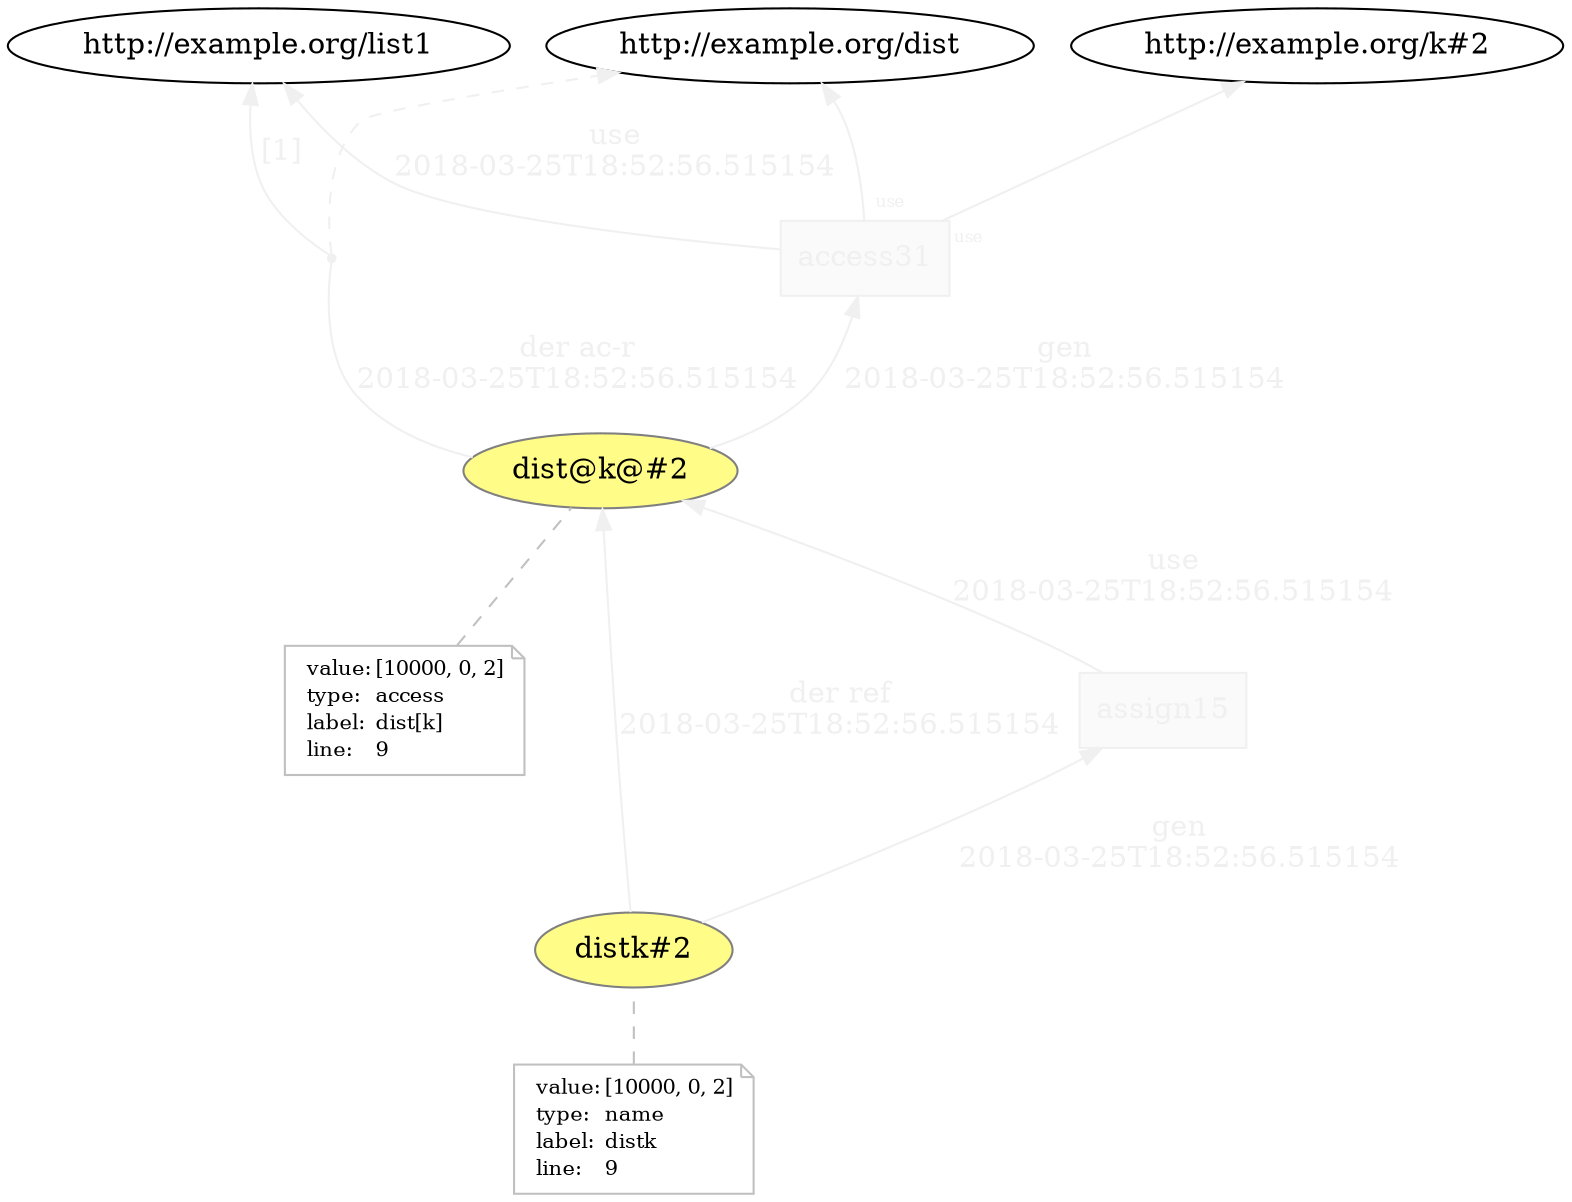digraph "PROV" { size="16,12"; rankdir="BT";
"http://example.org/dist@k@#2" [fillcolor="#FFFC87",color="#808080",style="filled",label="dist@k@#2",URL="http://example.org/dist@k@#2"]
"http://example.org/dist@k@#2-attrs" [color="gray",shape="note",fontsize="10",fontcolor="black",label=<<TABLE cellpadding="0" border="0">
	<TR>
	    <TD align="left">value:</TD>
	    <TD align="left">[10000, 0, 2]</TD>
	</TR>
	<TR>
	    <TD align="left">type:</TD>
	    <TD align="left">access</TD>
	</TR>
	<TR>
	    <TD align="left">label:</TD>
	    <TD align="left">dist[k]</TD>
	</TR>
	<TR>
	    <TD align="left">line:</TD>
	    <TD align="left">9</TD>
	</TR>
</TABLE>>]
"http://example.org/dist@k@#2-attrs" -> "http://example.org/dist@k@#2" [color="gray",style="dashed",arrowhead="none"]
"http://example.org/access31" [fillcolor="#FAFAFA",color="#F0F0F0",shape="polygon",sides="4",style="filled",fontcolor="#F0F0F0",label="access31",URL="http://example.org/access31"]
"bn0" [shape="point",label="",fontcolor="#F0F0F0",color="#F0F0F0"]
"http://example.org/dist@k@#2" -> "bn0" [fontsize="14",distance="1.5",angle="60.0",rotation="20",label="der ac-r
2018-03-25T18:52:56.515154",arrowhead="none",fontcolor="#F0F0F0",color="#F0F0F0"]
"bn0" -> "http://example.org/dist" [style="dashed",fontcolor="#F0F0F0",color="#F0F0F0"]
"bn0" -> "http://example.org/list1" [fontsize="14",distance="1.5",angle="60.0",rotation="20",label="[1]",fontcolor="#F0F0F0",color="#F0F0F0"]
"http://example.org/access31" -> "http://example.org/dist" [labelfontsize="8",labeldistance="1.5",labelangle="60.0",rotation="20",taillabel="use",fontcolor="#F0F0F0",color="#F0F0F0"]
"http://example.org/access31" -> "http://example.org/k#2" [labelfontsize="8",labeldistance="1.5",labelangle="60.0",rotation="20",taillabel="use",fontcolor="#F0F0F0",color="#F0F0F0"]
"http://example.org/distk#2" [fillcolor="#FFFC87",color="#808080",style="filled",label="distk#2",URL="http://example.org/distk#2"]
"http://example.org/distk#2-attrs" [color="gray",shape="note",fontsize="10",fontcolor="black",label=<<TABLE cellpadding="0" border="0">
	<TR>
	    <TD align="left">value:</TD>
	    <TD align="left">[10000, 0, 2]</TD>
	</TR>
	<TR>
	    <TD align="left">type:</TD>
	    <TD align="left">name</TD>
	</TR>
	<TR>
	    <TD align="left">label:</TD>
	    <TD align="left">distk</TD>
	</TR>
	<TR>
	    <TD align="left">line:</TD>
	    <TD align="left">9</TD>
	</TR>
</TABLE>>]
"http://example.org/distk#2-attrs" -> "http://example.org/distk#2" [color="gray",style="dashed",arrowhead="none"]
"http://example.org/assign15" [fillcolor="#FAFAFA",color="#F0F0F0",shape="polygon",sides="4",style="filled",fontcolor="#F0F0F0",label="assign15",URL="http://example.org/assign15"]
"http://example.org/distk#2" -> "http://example.org/dist@k@#2" [fontsize="14",distance="1.5",angle="60.0",rotation="20",label="der ref
2018-03-25T18:52:56.515154",fontcolor="#F0F0F0",color="#F0F0F0"]
"http://example.org/assign15" -> "http://example.org/dist@k@#2" [fontsize="14",distance="1.5",angle="60.0",rotation="20",label="use
2018-03-25T18:52:56.515154",fontcolor="#F0F0F0",color="#F0F0F0"]
"http://example.org/access31" -> "http://example.org/list1" [fontsize="14",distance="1.5",angle="60.0",rotation="20",label="use
2018-03-25T18:52:56.515154",fontcolor="#F0F0F0",color="#F0F0F0"]
"http://example.org/distk#2" -> "http://example.org/assign15" [fontsize="14",distance="1.5",angle="60.0",rotation="20",label="gen
2018-03-25T18:52:56.515154",fontcolor="#F0F0F0",color="#F0F0F0"]
"http://example.org/dist@k@#2" -> "http://example.org/access31" [fontsize="14",distance="1.5",angle="60.0",rotation="20",label="gen
2018-03-25T18:52:56.515154",fontcolor="#F0F0F0",color="#F0F0F0"]
}